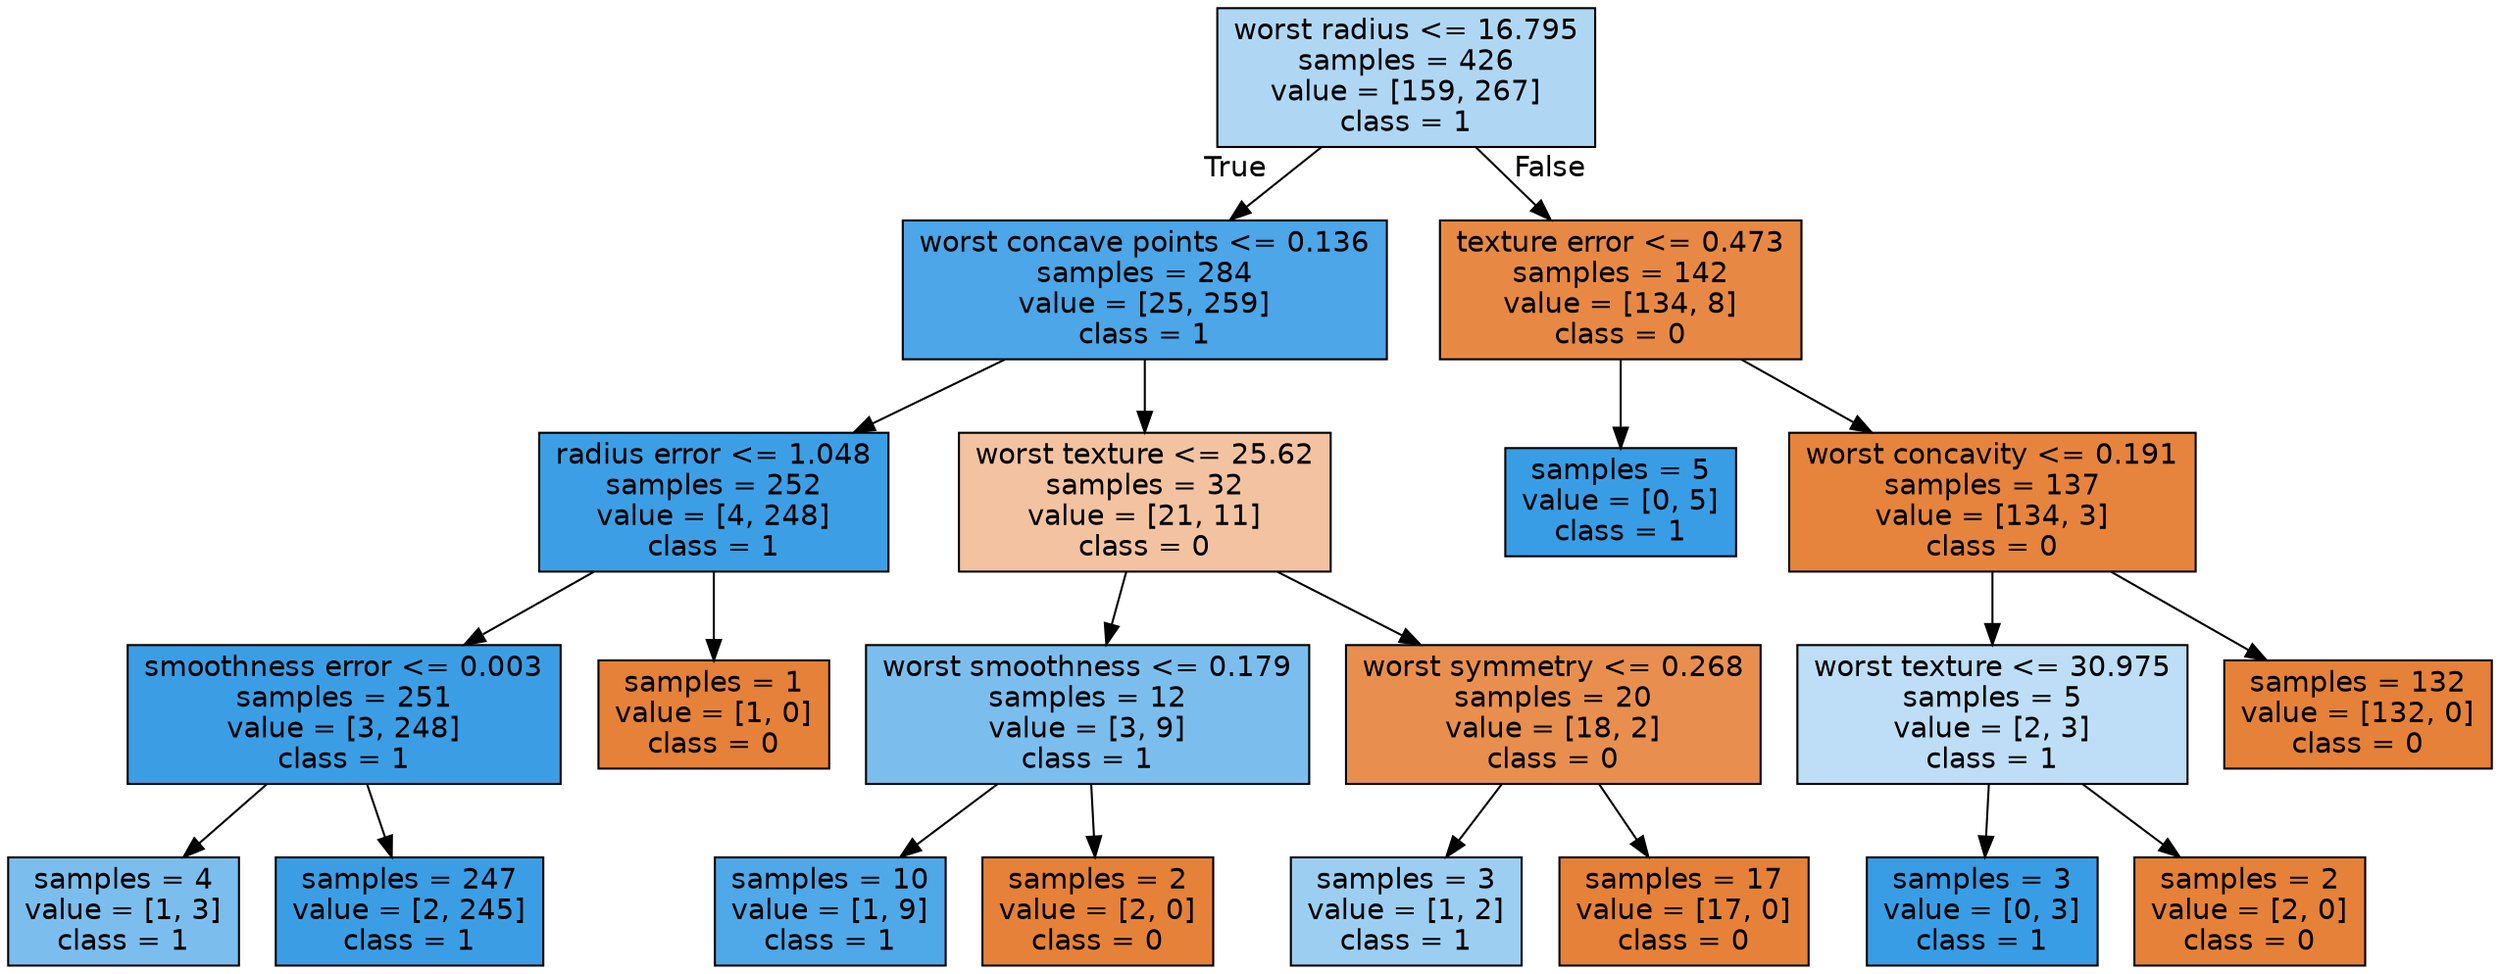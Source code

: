 digraph Tree {
node [shape=box, style="filled", color="black", fontname="helvetica"] ;
edge [fontname="helvetica"] ;
0 [label="worst radius <= 16.795\nsamples = 426\nvalue = [159, 267]\nclass = 1", fillcolor="#afd7f4"] ;
1 [label="worst concave points <= 0.136\nsamples = 284\nvalue = [25, 259]\nclass = 1", fillcolor="#4ca6e8"] ;
0 -> 1 [labeldistance=2.5, labelangle=45, headlabel="True"] ;
2 [label="radius error <= 1.048\nsamples = 252\nvalue = [4, 248]\nclass = 1", fillcolor="#3c9fe5"] ;
1 -> 2 ;
3 [label="smoothness error <= 0.003\nsamples = 251\nvalue = [3, 248]\nclass = 1", fillcolor="#3b9ee5"] ;
2 -> 3 ;
4 [label="samples = 4\nvalue = [1, 3]\nclass = 1", fillcolor="#7bbeee"] ;
3 -> 4 ;
5 [label="samples = 247\nvalue = [2, 245]\nclass = 1", fillcolor="#3b9ee5"] ;
3 -> 5 ;
6 [label="samples = 1\nvalue = [1, 0]\nclass = 0", fillcolor="#e58139"] ;
2 -> 6 ;
7 [label="worst texture <= 25.62\nsamples = 32\nvalue = [21, 11]\nclass = 0", fillcolor="#f3c3a1"] ;
1 -> 7 ;
8 [label="worst smoothness <= 0.179\nsamples = 12\nvalue = [3, 9]\nclass = 1", fillcolor="#7bbeee"] ;
7 -> 8 ;
9 [label="samples = 10\nvalue = [1, 9]\nclass = 1", fillcolor="#4fa8e8"] ;
8 -> 9 ;
10 [label="samples = 2\nvalue = [2, 0]\nclass = 0", fillcolor="#e58139"] ;
8 -> 10 ;
11 [label="worst symmetry <= 0.268\nsamples = 20\nvalue = [18, 2]\nclass = 0", fillcolor="#e88f4f"] ;
7 -> 11 ;
12 [label="samples = 3\nvalue = [1, 2]\nclass = 1", fillcolor="#9ccef2"] ;
11 -> 12 ;
13 [label="samples = 17\nvalue = [17, 0]\nclass = 0", fillcolor="#e58139"] ;
11 -> 13 ;
14 [label="texture error <= 0.473\nsamples = 142\nvalue = [134, 8]\nclass = 0", fillcolor="#e78945"] ;
0 -> 14 [labeldistance=2.5, labelangle=-45, headlabel="False"] ;
15 [label="samples = 5\nvalue = [0, 5]\nclass = 1", fillcolor="#399de5"] ;
14 -> 15 ;
16 [label="worst concavity <= 0.191\nsamples = 137\nvalue = [134, 3]\nclass = 0", fillcolor="#e6843d"] ;
14 -> 16 ;
17 [label="worst texture <= 30.975\nsamples = 5\nvalue = [2, 3]\nclass = 1", fillcolor="#bddef6"] ;
16 -> 17 ;
18 [label="samples = 3\nvalue = [0, 3]\nclass = 1", fillcolor="#399de5"] ;
17 -> 18 ;
19 [label="samples = 2\nvalue = [2, 0]\nclass = 0", fillcolor="#e58139"] ;
17 -> 19 ;
20 [label="samples = 132\nvalue = [132, 0]\nclass = 0", fillcolor="#e58139"] ;
16 -> 20 ;
}
